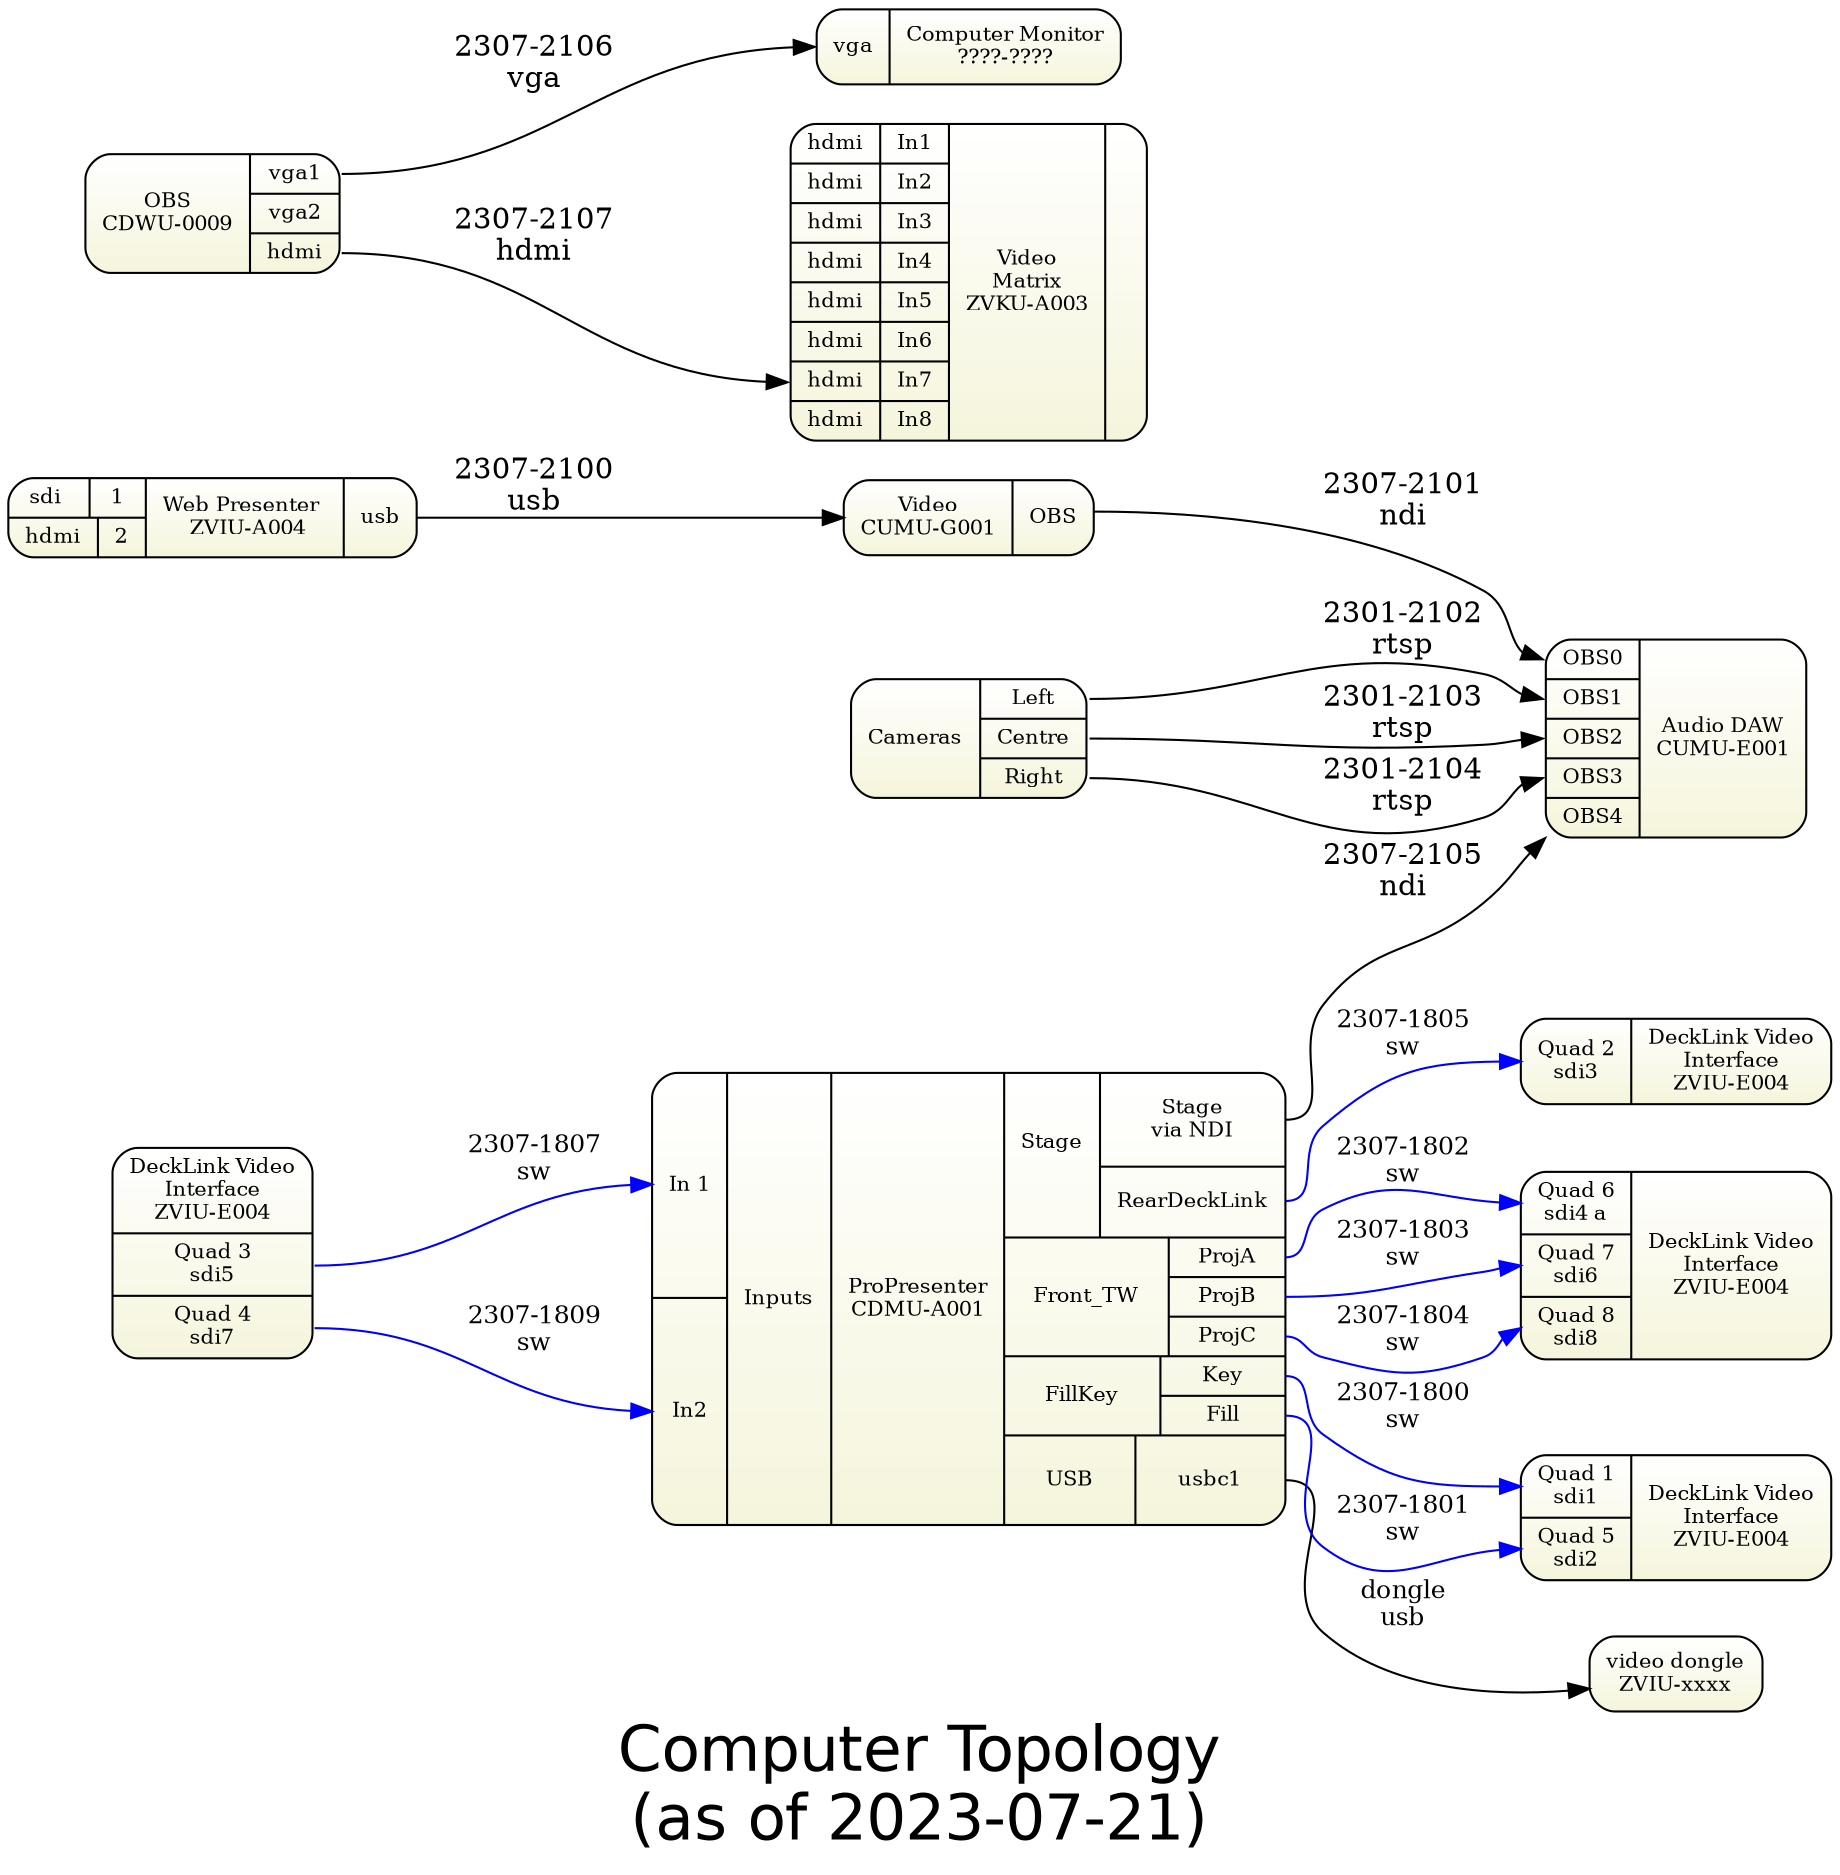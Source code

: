 digraph topology1 { 
graph [overlap = true, fontsize = 30, rankdir=LR 
      label="Computer Topology\n(as of 2023-07-21)",
      fontname = Helvetica]

node [shape=Mrecord, tooltip="" , fontsize = 10, 
      fillcolor="white:beige" , style=filled  
      gradientangle=270]
      
cumug001 [label="{{Video\nCUMU-G001}| OBS} "]
cumue001 [label="{{<obs0>OBS0|<obs1>OBS1|<obs2>OBS2|<obs3>OBS3|<obs4>OBS4}|Audio DAW\nCUMU-E001}"]

cameras [label=" {{Cameras}| {<l>Left|<c>Centre|<r>Right}} "]

zviua004 -> cumug001:usbin [label="2307-2100\nusb"]

cumug001  -> cumue001:obs0 [label="2307-2101\nndi"] 
cameras:l -> cumue001:obs1 [label="2301-2102\nrtsp"]
cameras:c -> cumue001:obs2 [label="2301-2103\nrtsp"]
cameras:r -> cumue001:obs3 [label="2301-2104\nrtsp"]
cdmua001:sdndi -> cumue001:obs [label="2307-2105\nndi"  ]

cdmua001  [ label="
{  
    { <in1> In 1  | <in2> In2 }  | Inputs   
| {ProPresenter\nCDMU-A001}   
| {
  { \n\nStage\n\n\n\n | { <sdndi> Stage\nvia NDI |  <sd> RearDeckLink  } } 

 | {  Front_TW | { <pa> ProjA  | <pb> ProjB | <pc> ProjC }   } 	
 
| { FillKey | { <k> Key  | <f> Fill }   }
 
| { \nUSB\n\n |  {<usbc1>usbc1  } }
}}}"]; 

cdmua001:usbc1 -> adapter [label="dongle\nusb" fontsize=12]
adapter [label="video dongle\nZVIU-xxxx"]

zviue004tw [  label="
{{   
  <c4> Quad 6\nsdi4 a
| <c6> Quad 7\nsdi6
| <c8> Quad 8\nsdi8 
  
}
| DeckLink Video\nInterface\nZVIU-E004 
 }
"];   

zviue004in [  label="
 DeckLink Video\nInterface\nZVIU-E004 | 
{{ 
  <c5> Quad 3\nsdi5
| <c7> Quad 4\nsdi7
}} 
"]; 

 zviue004kf [   label="
 DeckLink Video\nInterface\nZVIU-E004 | 
{{ 
  <c1> Quad 1\nsdi1 
| <c2> Quad 5\nsdi2
}} 
"];   

zviue004sd [  label="
{
{  
  <c3> Quad 2\nsdi3 
} 
|  DeckLink Video\nInterface\nZVIU-E004}  
"]; 
      
zvkua003 [label="{
  {{<i1>hdmi|In1}|{<i2>hdmi|In2}|{<i3>hdmi|In3}|{<i4>hdmi|In4}|{<i5>hdmi|In5}|{<i6>hdmi|In6}|{<i7>hdmi|In7}|{<i8>hdmi|In8}}
  |{Video\nMatrix\nZVKU-A003}|
  {  } }"]
    
cdwu0009 [label="{{OBS\nCDWU-0009}|{<vga1>vga1|<vga2>vga2|<hdmi>hdmi}}"]

zviue004in [  label="
 DeckLink Video\nInterface\nZVIU-E004 | 
{{ 
  <c5> Quad 3\nsdi5
| <c7> Quad 4\nsdi7
}} 
"];  

zviue004kf [  label="
{ 
{  
  <c1> Quad 1\nsdi1 
| <c2> Quad 5\nsdi2
} 
| DeckLink Video\nInterface\nZVIU-E004 
}"];   

zviua004 [label="{{ {<i1>sdi&nbsp; |1 }|{<i2>hdmi|2} }|{Web Presenter \n ZVIU-A004}|{<usb>usb}}"]

cdwu0009:vga1  -> b1monitor:i [label="2307-2106\nvga"]

b1monitor [label="{<i>vga|Computer Monitor\n
	????-????
}"] 

cdwu0009:hdmi  -> zvkua003:i7 [label="2307-2107\nhdmi"]

subgraph sw_edges { 
	edge [style="solid", color="blue" fontsize="12pt"]
cdmua001:k  -> zviue004kf:c1   [label="2307-1800\nsw" ]
cdmua001:f  -> zviue004kf:c2   [label="2307-1801\nsw" ]
cdmua001:pa -> zviue004tw:c4   [label="2307-1802\nsw" ]
cdmua001:pb -> zviue004tw:c6   [label="2307-1803\nsw" ]
cdmua001:pc -> zviue004tw:c8   [label="2307-1804\nsw" ]
cdmua001:sd -> zviue004sd:c3   [label="2307-1805\nsw" ]
zviue004in:c5  -> cdmua001 :in1 [label="2307-1807\nsw" ]
zviue004in:c7  -> cdmua001 :in2 [label="2307-1809\nsw" ]
}

} 